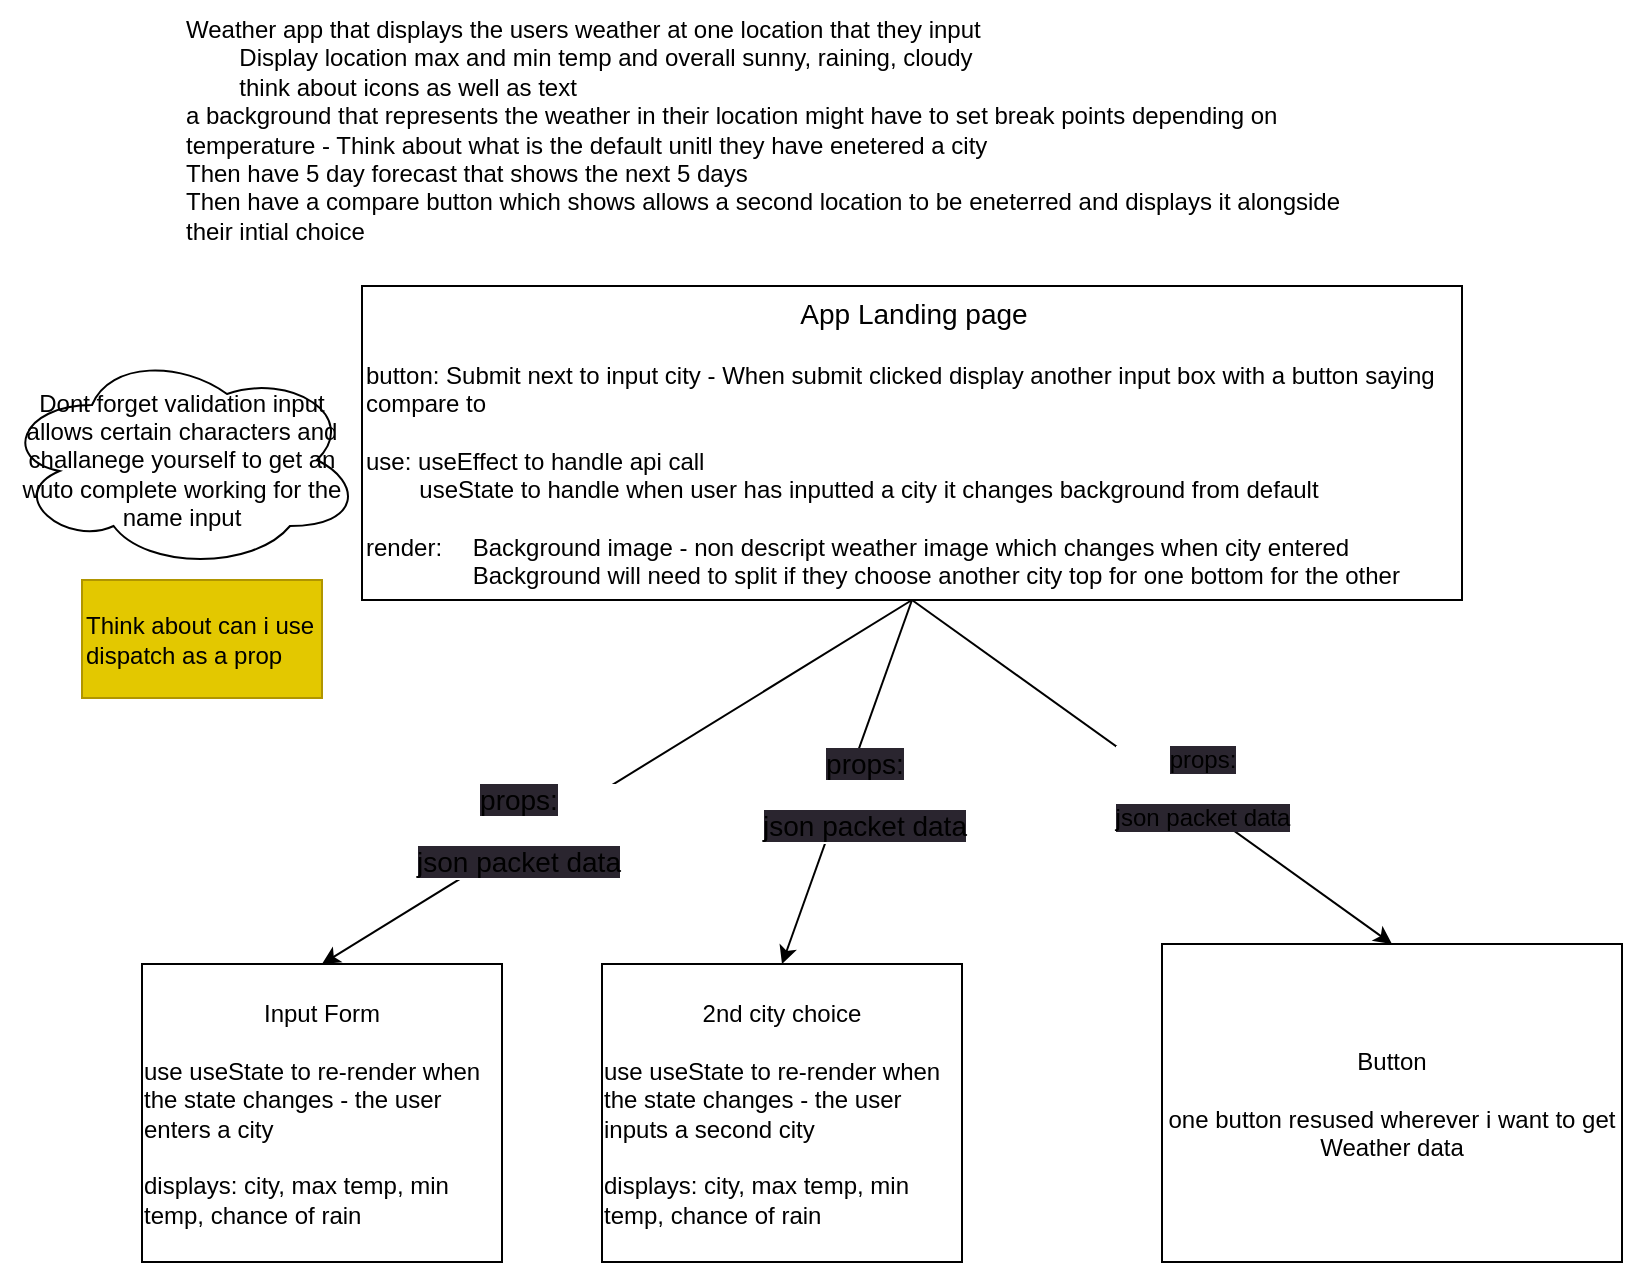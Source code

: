 <mxfile>
    <diagram id="h3hoUziQs-trIPtAIwxM" name="Page-1">
        <mxGraphModel dx="1309" dy="697" grid="1" gridSize="10" guides="1" tooltips="1" connect="1" arrows="1" fold="1" page="1" pageScale="1" pageWidth="850" pageHeight="1100" math="0" shadow="0">
            <root>
                <mxCell id="0"/>
                <mxCell id="1" parent="0"/>
                <mxCell id="4" value="&lt;div style=&quot;text-align: center;&quot;&gt;&lt;span style=&quot;background-color: initial;&quot;&gt;&lt;font style=&quot;font-size: 14px;&quot;&gt;App Landing page&lt;/font&gt;&lt;/span&gt;&lt;/div&gt;&lt;div style=&quot;text-align: center;&quot;&gt;&lt;br&gt;&lt;/div&gt;button: Submit next to input city - When submit clicked display another input box with a button saying compare to&lt;br&gt;&lt;br&gt;use: useEffect to handle api call&lt;br&gt;&lt;span style=&quot;white-space: pre;&quot;&gt;&#9;&lt;/span&gt;useState to handle when user has inputted a city it changes background from default&lt;br&gt;&lt;br&gt;render: &lt;span style=&quot;white-space: pre;&quot;&gt;&#9;&lt;/span&gt;Background image - non descript weather image which changes when city entered&lt;br&gt;&lt;span style=&quot;white-space: pre;&quot;&gt;&#9;&lt;/span&gt;&lt;span style=&quot;white-space: pre;&quot;&gt;&#9;&lt;/span&gt;Background will need to split if they choose another city top for one bottom for the other" style="rounded=0;whiteSpace=wrap;html=1;align=left;" vertex="1" parent="1">
                    <mxGeometry x="180" y="153" width="550" height="157" as="geometry"/>
                </mxCell>
                <mxCell id="5" value="2nd city choice&lt;br&gt;&lt;br&gt;&lt;div style=&quot;text-align: left;&quot;&gt;&lt;span style=&quot;background-color: initial;&quot;&gt;use useState to re-render when the state changes - the user inputs a second city&lt;/span&gt;&lt;/div&gt;&lt;div style=&quot;text-align: left;&quot;&gt;&lt;span style=&quot;background-color: initial;&quot;&gt;&lt;br&gt;&lt;/span&gt;&lt;/div&gt;&lt;div style=&quot;text-align: left;&quot;&gt;&lt;span style=&quot;background-color: initial;&quot;&gt;displays:&amp;nbsp;&lt;/span&gt;&lt;span style=&quot;background-color: initial;&quot;&gt;city, max temp, min temp, chance of rain&lt;/span&gt;&lt;/div&gt;" style="rounded=0;whiteSpace=wrap;html=1;" vertex="1" parent="1">
                    <mxGeometry x="300" y="492" width="180" height="149" as="geometry"/>
                </mxCell>
                <mxCell id="6" value="Input Form&lt;br&gt;&lt;br&gt;&lt;div style=&quot;text-align: left;&quot;&gt;&lt;span style=&quot;background-color: initial;&quot;&gt;use useState to re-render when the state changes - the user enters a city&amp;nbsp;&lt;/span&gt;&lt;/div&gt;&lt;div style=&quot;text-align: left;&quot;&gt;&lt;span style=&quot;background-color: initial;&quot;&gt;&lt;br&gt;&lt;/span&gt;&lt;/div&gt;&lt;div style=&quot;text-align: left;&quot;&gt;&lt;span style=&quot;background-color: initial;&quot;&gt;displays: city, max temp, min temp, chance of rain&lt;/span&gt;&lt;/div&gt;" style="rounded=0;whiteSpace=wrap;html=1;" vertex="1" parent="1">
                    <mxGeometry x="70" y="492" width="180" height="149" as="geometry"/>
                </mxCell>
                <mxCell id="7" style="edgeStyle=none;html=1;exitX=0.5;exitY=1;exitDx=0;exitDy=0;fontSize=14;entryX=0.5;entryY=0;entryDx=0;entryDy=0;" edge="1" parent="1" source="4" target="6">
                    <mxGeometry relative="1" as="geometry">
                        <mxPoint x="350" y="301" as="targetPoint"/>
                        <mxPoint x="455" y="316" as="sourcePoint"/>
                    </mxGeometry>
                </mxCell>
                <mxCell id="8" value="&lt;span style=&quot;font-size: 14px; text-align: left; background-color: rgb(42, 37, 47);&quot;&gt;props:&lt;/span&gt;&lt;br style=&quot;font-size: 14px; text-align: left; background-color: rgb(42, 37, 47);&quot;&gt;&lt;br style=&quot;font-size: 14px; text-align: left; background-color: rgb(42, 37, 47);&quot;&gt;&lt;span style=&quot;font-size: 14px; text-align: left; background-color: rgb(42, 37, 47);&quot;&gt;json packet data&lt;/span&gt;" style="edgeLabel;html=1;align=center;verticalAlign=middle;resizable=0;points=[];fontSize=12;" vertex="1" connectable="0" parent="7">
                    <mxGeometry x="-0.13" y="-2" relative="1" as="geometry">
                        <mxPoint x="-68" y="37" as="offset"/>
                    </mxGeometry>
                </mxCell>
                <mxCell id="9" style="edgeStyle=none;html=1;entryX=0.5;entryY=0;entryDx=0;entryDy=0;fontSize=14;exitX=0.5;exitY=1;exitDx=0;exitDy=0;" edge="1" parent="1" source="4" target="5">
                    <mxGeometry relative="1" as="geometry">
                        <mxPoint x="455" y="316" as="sourcePoint"/>
                    </mxGeometry>
                </mxCell>
                <mxCell id="10" value="&lt;span style=&quot;font-size: 14px; text-align: left; background-color: rgb(42, 37, 47);&quot;&gt;props:&lt;br&gt;&lt;/span&gt;&lt;br style=&quot;font-size: 14px; text-align: left; background-color: rgb(42, 37, 47);&quot;&gt;&lt;span style=&quot;font-size: 14px; text-align: left; background-color: rgb(42, 37, 47);&quot;&gt;json packet data&lt;/span&gt;" style="edgeLabel;html=1;align=center;verticalAlign=middle;resizable=0;points=[];fontSize=12;" vertex="1" connectable="0" parent="9">
                    <mxGeometry x="-0.183" y="-1" relative="1" as="geometry">
                        <mxPoint x="3" y="23" as="offset"/>
                    </mxGeometry>
                </mxCell>
                <mxCell id="11" style="edgeStyle=none;html=1;exitX=0.5;exitY=1;exitDx=0;exitDy=0;entryX=0.5;entryY=0;entryDx=0;entryDy=0;fontSize=14;" edge="1" parent="1" source="4" target="14">
                    <mxGeometry relative="1" as="geometry">
                        <mxPoint x="455" y="316" as="sourcePoint"/>
                    </mxGeometry>
                </mxCell>
                <mxCell id="12" value="&lt;span style=&quot;text-align: left; background-color: rgb(42, 37, 47);&quot;&gt;props:&lt;/span&gt;&lt;br style=&quot;text-align: left; background-color: rgb(42, 37, 47);&quot;&gt;&lt;div style=&quot;text-align: left;&quot;&gt;&lt;br&gt;&lt;/div&gt;&lt;span style=&quot;text-align: left; background-color: rgb(42, 37, 47);&quot;&gt;json packet data&lt;/span&gt;" style="edgeLabel;html=1;align=center;verticalAlign=middle;resizable=0;points=[];fontSize=12;" vertex="1" connectable="0" parent="11">
                    <mxGeometry x="0.13" y="4" relative="1" as="geometry">
                        <mxPoint x="7" as="offset"/>
                    </mxGeometry>
                </mxCell>
                <mxCell id="14" value="Button&lt;br&gt;&lt;br&gt;one button resused wherever i want to get Weather data" style="rounded=0;whiteSpace=wrap;html=1;" vertex="1" parent="1">
                    <mxGeometry x="580" y="482" width="230" height="159" as="geometry"/>
                </mxCell>
                <mxCell id="15" value="Weather app that displays the users weather at one location that they input&lt;br&gt;&lt;span style=&quot;white-space: pre;&quot;&gt;&#9;&lt;/span&gt;Display location max and min temp and overall sunny, raining, cloudy&lt;br&gt;&lt;span style=&quot;white-space: pre;&quot;&gt;&#9;&lt;/span&gt;think about icons as well as text&lt;br&gt;a background that represents the weather in their location might have to set break points depending on temperature - Think about what is the default unitl they have enetered a city&lt;br&gt;Then have 5 day forecast that shows the next 5 days&lt;br&gt;Then have a compare button which shows allows a second location to be eneterred and displays it alongside their intial choice" style="text;html=1;strokeColor=none;fillColor=none;align=left;verticalAlign=middle;whiteSpace=wrap;rounded=0;" vertex="1" parent="1">
                    <mxGeometry x="90" y="10" width="590" height="130" as="geometry"/>
                </mxCell>
                <mxCell id="16" value="&lt;font style=&quot;font-size: 12px;&quot;&gt;Think about can i use dispatch as a prop&lt;/font&gt;" style="text;html=1;strokeColor=#B09500;fillColor=#e3c800;align=left;verticalAlign=middle;whiteSpace=wrap;rounded=0;fontSize=12;fontColor=#000000;" vertex="1" parent="1">
                    <mxGeometry x="40" y="300" width="120" height="59" as="geometry"/>
                </mxCell>
                <mxCell id="20" value="" style="edgeStyle=none;html=1;" edge="1" parent="1" source="19" target="4">
                    <mxGeometry relative="1" as="geometry"/>
                </mxCell>
                <mxCell id="19" value="&lt;font style=&quot;font-size: 12px;&quot;&gt;Dont forget validation input allows certain characters and challanege yourself to get an wuto complete working for the name input&lt;/font&gt;" style="ellipse;shape=cloud;whiteSpace=wrap;html=1;fontSize=12;" vertex="1" parent="1">
                    <mxGeometry y="185" width="180" height="110" as="geometry"/>
                </mxCell>
            </root>
        </mxGraphModel>
    </diagram>
</mxfile>